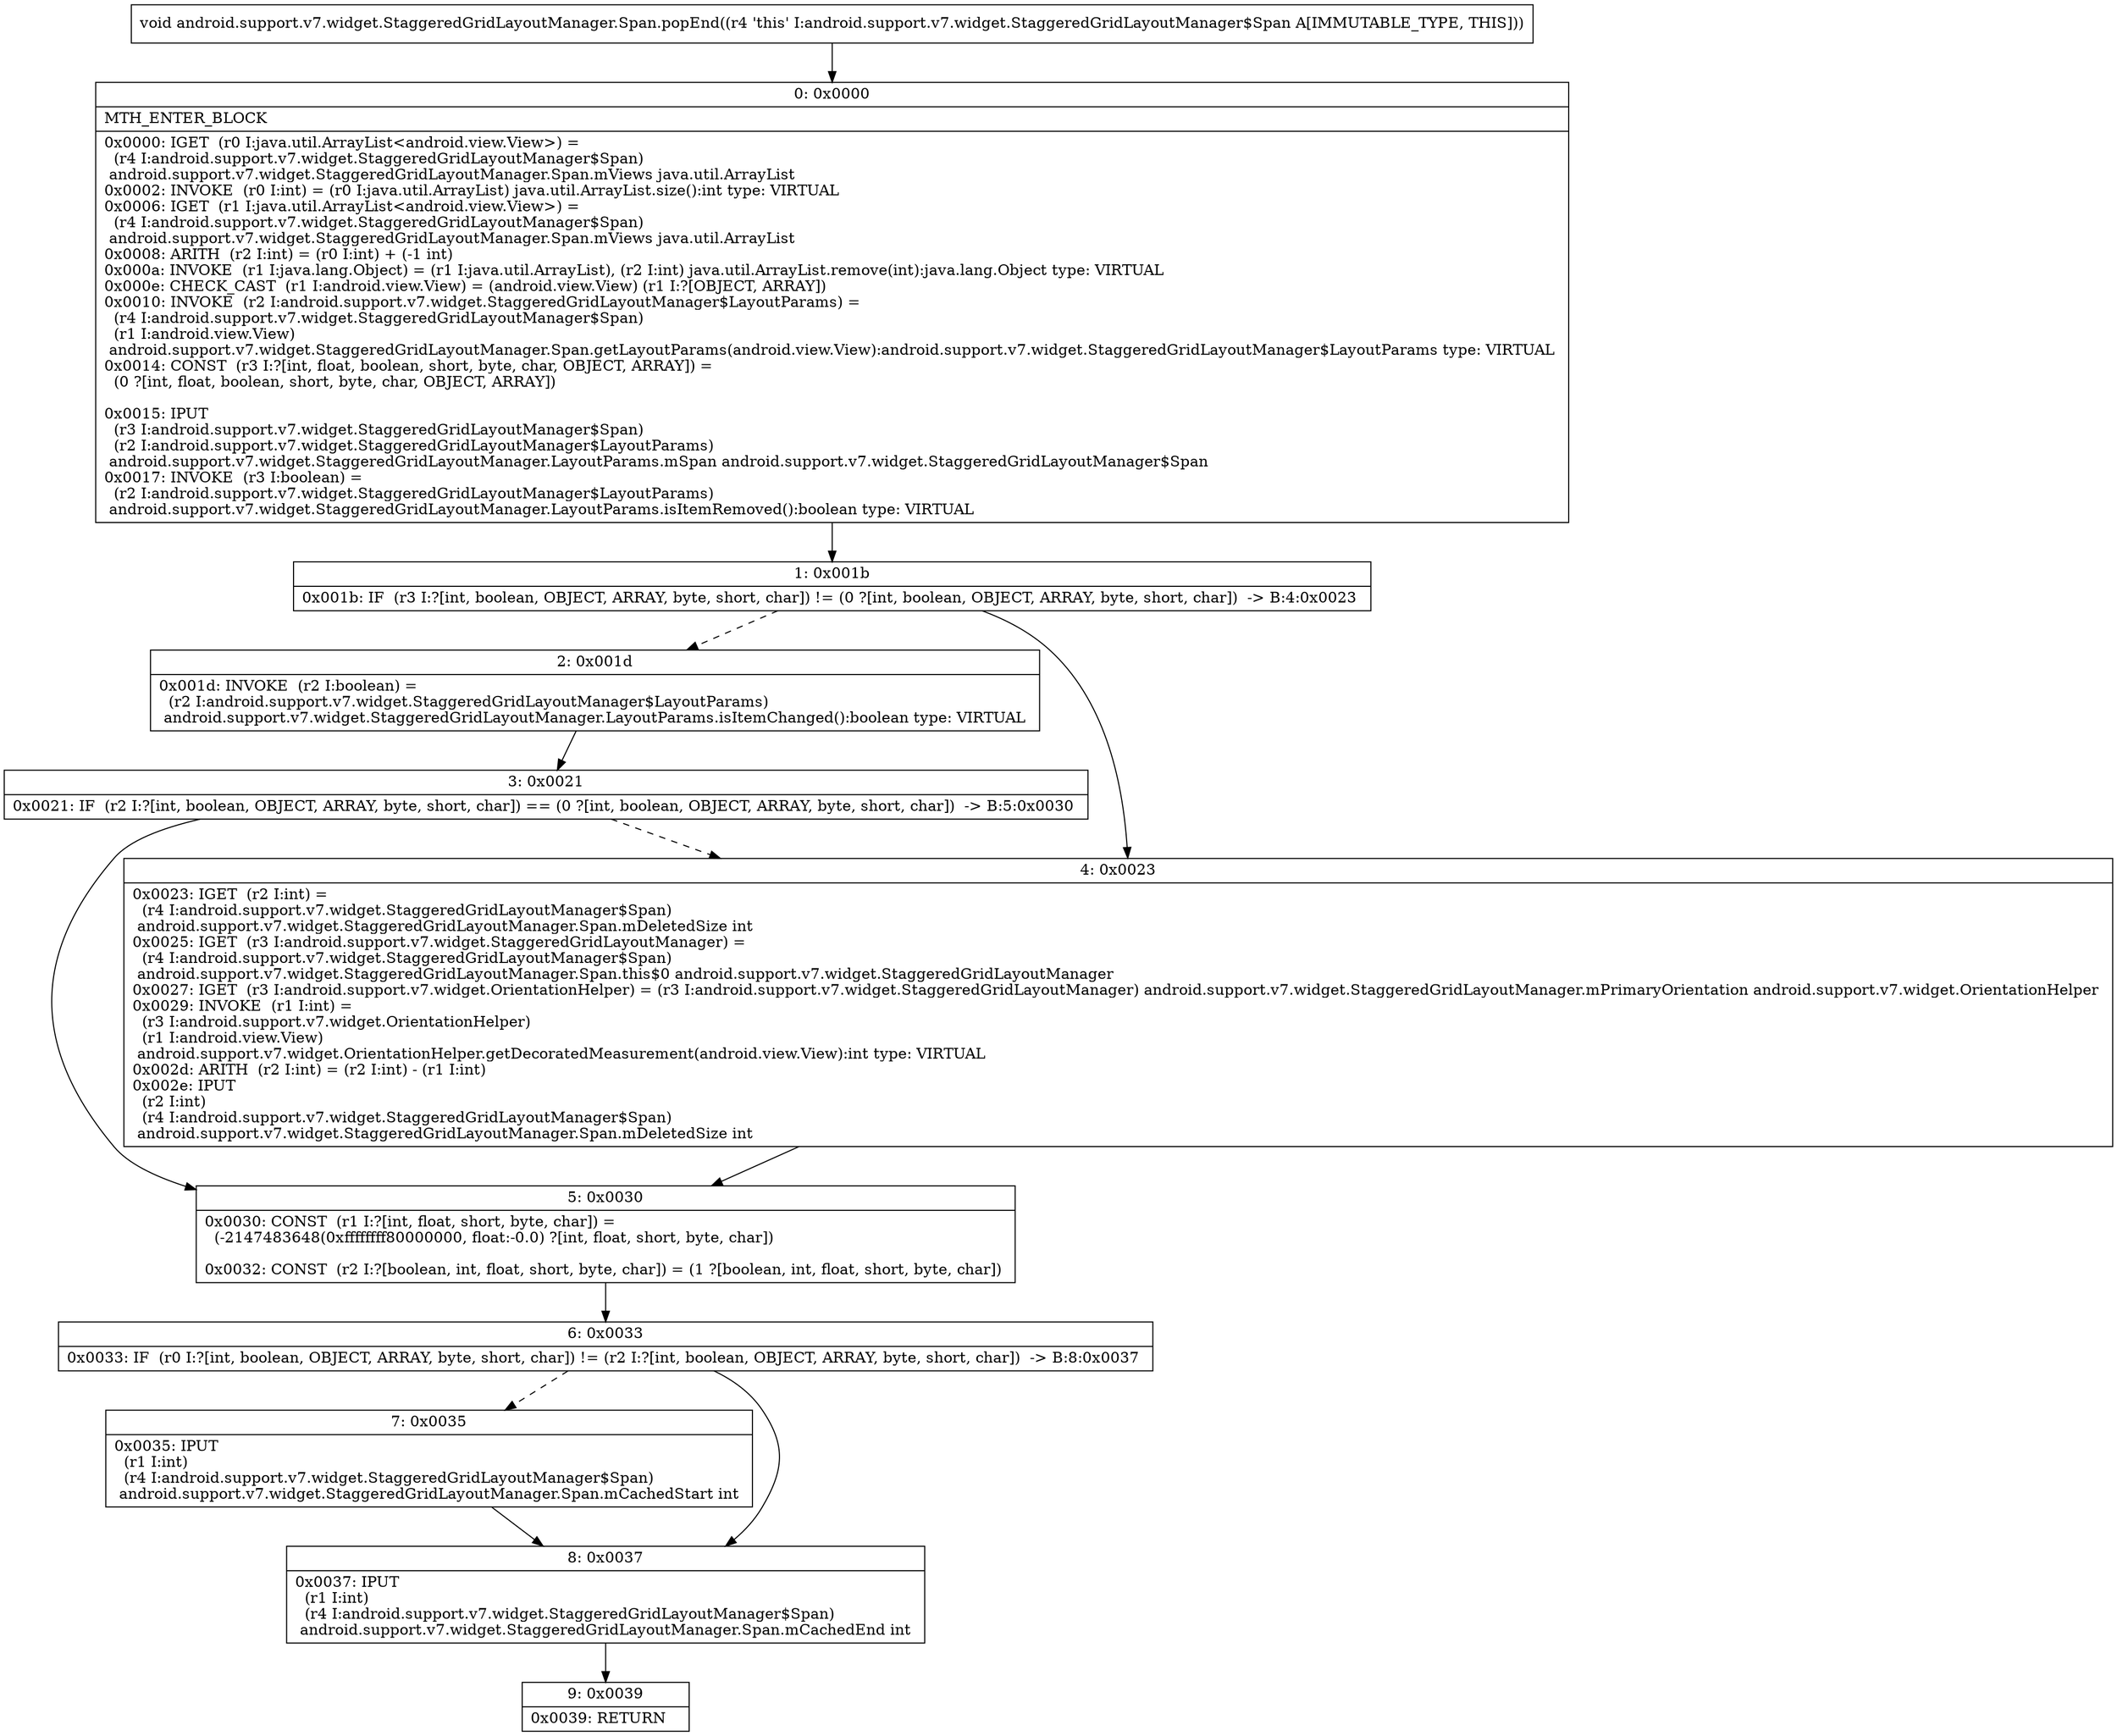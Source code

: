 digraph "CFG forandroid.support.v7.widget.StaggeredGridLayoutManager.Span.popEnd()V" {
Node_0 [shape=record,label="{0\:\ 0x0000|MTH_ENTER_BLOCK\l|0x0000: IGET  (r0 I:java.util.ArrayList\<android.view.View\>) = \l  (r4 I:android.support.v7.widget.StaggeredGridLayoutManager$Span)\l android.support.v7.widget.StaggeredGridLayoutManager.Span.mViews java.util.ArrayList \l0x0002: INVOKE  (r0 I:int) = (r0 I:java.util.ArrayList) java.util.ArrayList.size():int type: VIRTUAL \l0x0006: IGET  (r1 I:java.util.ArrayList\<android.view.View\>) = \l  (r4 I:android.support.v7.widget.StaggeredGridLayoutManager$Span)\l android.support.v7.widget.StaggeredGridLayoutManager.Span.mViews java.util.ArrayList \l0x0008: ARITH  (r2 I:int) = (r0 I:int) + (\-1 int) \l0x000a: INVOKE  (r1 I:java.lang.Object) = (r1 I:java.util.ArrayList), (r2 I:int) java.util.ArrayList.remove(int):java.lang.Object type: VIRTUAL \l0x000e: CHECK_CAST  (r1 I:android.view.View) = (android.view.View) (r1 I:?[OBJECT, ARRAY]) \l0x0010: INVOKE  (r2 I:android.support.v7.widget.StaggeredGridLayoutManager$LayoutParams) = \l  (r4 I:android.support.v7.widget.StaggeredGridLayoutManager$Span)\l  (r1 I:android.view.View)\l android.support.v7.widget.StaggeredGridLayoutManager.Span.getLayoutParams(android.view.View):android.support.v7.widget.StaggeredGridLayoutManager$LayoutParams type: VIRTUAL \l0x0014: CONST  (r3 I:?[int, float, boolean, short, byte, char, OBJECT, ARRAY]) = \l  (0 ?[int, float, boolean, short, byte, char, OBJECT, ARRAY])\l \l0x0015: IPUT  \l  (r3 I:android.support.v7.widget.StaggeredGridLayoutManager$Span)\l  (r2 I:android.support.v7.widget.StaggeredGridLayoutManager$LayoutParams)\l android.support.v7.widget.StaggeredGridLayoutManager.LayoutParams.mSpan android.support.v7.widget.StaggeredGridLayoutManager$Span \l0x0017: INVOKE  (r3 I:boolean) = \l  (r2 I:android.support.v7.widget.StaggeredGridLayoutManager$LayoutParams)\l android.support.v7.widget.StaggeredGridLayoutManager.LayoutParams.isItemRemoved():boolean type: VIRTUAL \l}"];
Node_1 [shape=record,label="{1\:\ 0x001b|0x001b: IF  (r3 I:?[int, boolean, OBJECT, ARRAY, byte, short, char]) != (0 ?[int, boolean, OBJECT, ARRAY, byte, short, char])  \-\> B:4:0x0023 \l}"];
Node_2 [shape=record,label="{2\:\ 0x001d|0x001d: INVOKE  (r2 I:boolean) = \l  (r2 I:android.support.v7.widget.StaggeredGridLayoutManager$LayoutParams)\l android.support.v7.widget.StaggeredGridLayoutManager.LayoutParams.isItemChanged():boolean type: VIRTUAL \l}"];
Node_3 [shape=record,label="{3\:\ 0x0021|0x0021: IF  (r2 I:?[int, boolean, OBJECT, ARRAY, byte, short, char]) == (0 ?[int, boolean, OBJECT, ARRAY, byte, short, char])  \-\> B:5:0x0030 \l}"];
Node_4 [shape=record,label="{4\:\ 0x0023|0x0023: IGET  (r2 I:int) = \l  (r4 I:android.support.v7.widget.StaggeredGridLayoutManager$Span)\l android.support.v7.widget.StaggeredGridLayoutManager.Span.mDeletedSize int \l0x0025: IGET  (r3 I:android.support.v7.widget.StaggeredGridLayoutManager) = \l  (r4 I:android.support.v7.widget.StaggeredGridLayoutManager$Span)\l android.support.v7.widget.StaggeredGridLayoutManager.Span.this$0 android.support.v7.widget.StaggeredGridLayoutManager \l0x0027: IGET  (r3 I:android.support.v7.widget.OrientationHelper) = (r3 I:android.support.v7.widget.StaggeredGridLayoutManager) android.support.v7.widget.StaggeredGridLayoutManager.mPrimaryOrientation android.support.v7.widget.OrientationHelper \l0x0029: INVOKE  (r1 I:int) = \l  (r3 I:android.support.v7.widget.OrientationHelper)\l  (r1 I:android.view.View)\l android.support.v7.widget.OrientationHelper.getDecoratedMeasurement(android.view.View):int type: VIRTUAL \l0x002d: ARITH  (r2 I:int) = (r2 I:int) \- (r1 I:int) \l0x002e: IPUT  \l  (r2 I:int)\l  (r4 I:android.support.v7.widget.StaggeredGridLayoutManager$Span)\l android.support.v7.widget.StaggeredGridLayoutManager.Span.mDeletedSize int \l}"];
Node_5 [shape=record,label="{5\:\ 0x0030|0x0030: CONST  (r1 I:?[int, float, short, byte, char]) = \l  (\-2147483648(0xffffffff80000000, float:\-0.0) ?[int, float, short, byte, char])\l \l0x0032: CONST  (r2 I:?[boolean, int, float, short, byte, char]) = (1 ?[boolean, int, float, short, byte, char]) \l}"];
Node_6 [shape=record,label="{6\:\ 0x0033|0x0033: IF  (r0 I:?[int, boolean, OBJECT, ARRAY, byte, short, char]) != (r2 I:?[int, boolean, OBJECT, ARRAY, byte, short, char])  \-\> B:8:0x0037 \l}"];
Node_7 [shape=record,label="{7\:\ 0x0035|0x0035: IPUT  \l  (r1 I:int)\l  (r4 I:android.support.v7.widget.StaggeredGridLayoutManager$Span)\l android.support.v7.widget.StaggeredGridLayoutManager.Span.mCachedStart int \l}"];
Node_8 [shape=record,label="{8\:\ 0x0037|0x0037: IPUT  \l  (r1 I:int)\l  (r4 I:android.support.v7.widget.StaggeredGridLayoutManager$Span)\l android.support.v7.widget.StaggeredGridLayoutManager.Span.mCachedEnd int \l}"];
Node_9 [shape=record,label="{9\:\ 0x0039|0x0039: RETURN   \l}"];
MethodNode[shape=record,label="{void android.support.v7.widget.StaggeredGridLayoutManager.Span.popEnd((r4 'this' I:android.support.v7.widget.StaggeredGridLayoutManager$Span A[IMMUTABLE_TYPE, THIS])) }"];
MethodNode -> Node_0;
Node_0 -> Node_1;
Node_1 -> Node_2[style=dashed];
Node_1 -> Node_4;
Node_2 -> Node_3;
Node_3 -> Node_4[style=dashed];
Node_3 -> Node_5;
Node_4 -> Node_5;
Node_5 -> Node_6;
Node_6 -> Node_7[style=dashed];
Node_6 -> Node_8;
Node_7 -> Node_8;
Node_8 -> Node_9;
}

